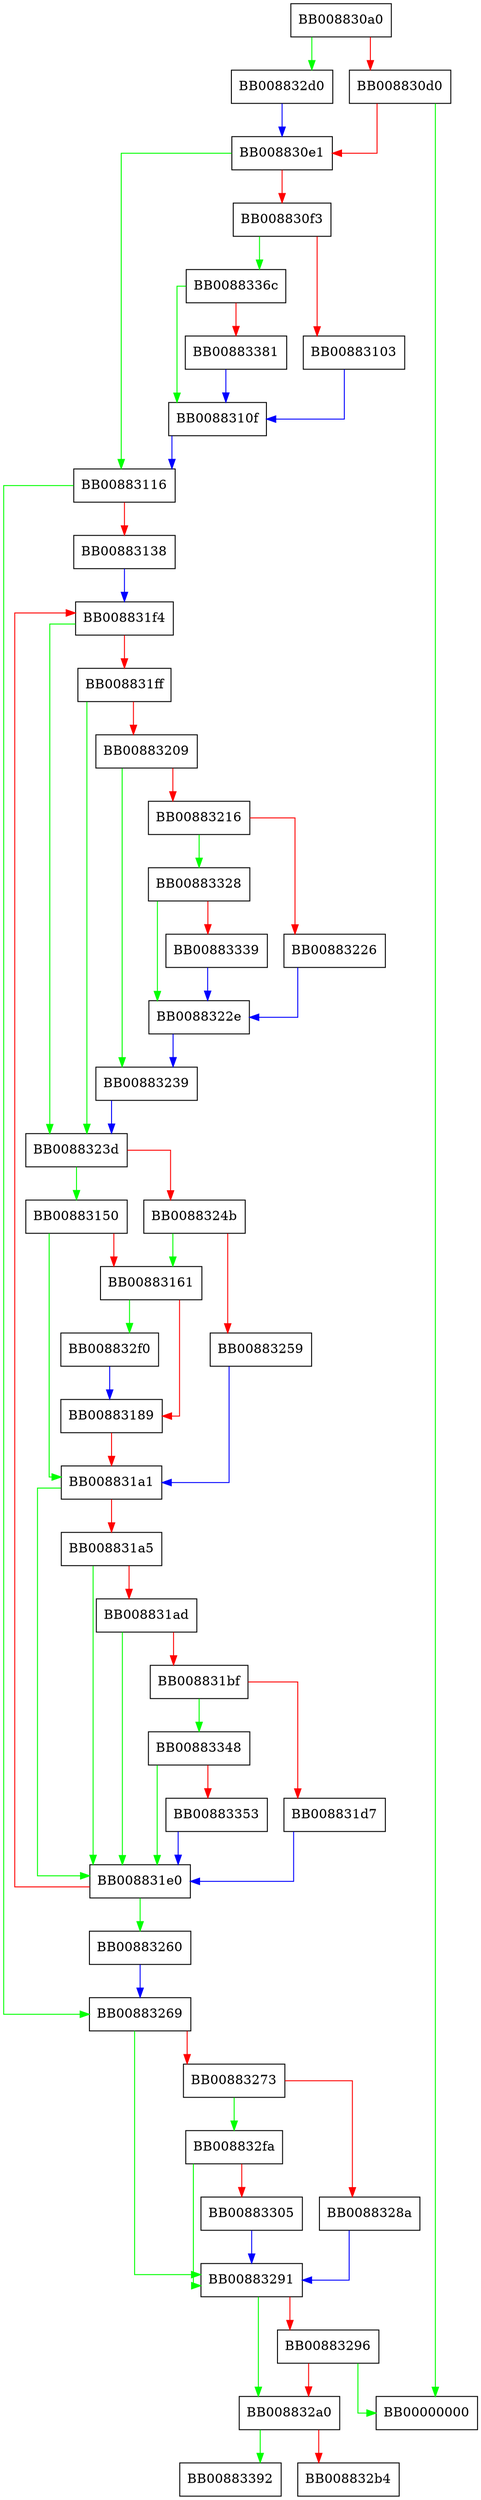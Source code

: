 digraph _IO_flush_all_lockp {
  node [shape="box"];
  graph [splines=ortho];
  BB008830a0 -> BB008832d0 [color="green"];
  BB008830a0 -> BB008830d0 [color="red"];
  BB008830d0 -> BB00000000 [color="green"];
  BB008830d0 -> BB008830e1 [color="red"];
  BB008830e1 -> BB00883116 [color="green"];
  BB008830e1 -> BB008830f3 [color="red"];
  BB008830f3 -> BB0088336c [color="green"];
  BB008830f3 -> BB00883103 [color="red"];
  BB00883103 -> BB0088310f [color="blue"];
  BB0088310f -> BB00883116 [color="blue"];
  BB00883116 -> BB00883269 [color="green"];
  BB00883116 -> BB00883138 [color="red"];
  BB00883138 -> BB008831f4 [color="blue"];
  BB00883150 -> BB008831a1 [color="green"];
  BB00883150 -> BB00883161 [color="red"];
  BB00883161 -> BB008832f0 [color="green"];
  BB00883161 -> BB00883189 [color="red"];
  BB00883189 -> BB008831a1 [color="red"];
  BB008831a1 -> BB008831e0 [color="green"];
  BB008831a1 -> BB008831a5 [color="red"];
  BB008831a5 -> BB008831e0 [color="green"];
  BB008831a5 -> BB008831ad [color="red"];
  BB008831ad -> BB008831e0 [color="green"];
  BB008831ad -> BB008831bf [color="red"];
  BB008831bf -> BB00883348 [color="green"];
  BB008831bf -> BB008831d7 [color="red"];
  BB008831d7 -> BB008831e0 [color="blue"];
  BB008831e0 -> BB00883260 [color="green"];
  BB008831e0 -> BB008831f4 [color="red"];
  BB008831f4 -> BB0088323d [color="green"];
  BB008831f4 -> BB008831ff [color="red"];
  BB008831ff -> BB0088323d [color="green"];
  BB008831ff -> BB00883209 [color="red"];
  BB00883209 -> BB00883239 [color="green"];
  BB00883209 -> BB00883216 [color="red"];
  BB00883216 -> BB00883328 [color="green"];
  BB00883216 -> BB00883226 [color="red"];
  BB00883226 -> BB0088322e [color="blue"];
  BB0088322e -> BB00883239 [color="blue"];
  BB00883239 -> BB0088323d [color="blue"];
  BB0088323d -> BB00883150 [color="green"];
  BB0088323d -> BB0088324b [color="red"];
  BB0088324b -> BB00883161 [color="green"];
  BB0088324b -> BB00883259 [color="red"];
  BB00883259 -> BB008831a1 [color="blue"];
  BB00883260 -> BB00883269 [color="blue"];
  BB00883269 -> BB00883291 [color="green"];
  BB00883269 -> BB00883273 [color="red"];
  BB00883273 -> BB008832fa [color="green"];
  BB00883273 -> BB0088328a [color="red"];
  BB0088328a -> BB00883291 [color="blue"];
  BB00883291 -> BB008832a0 [color="green"];
  BB00883291 -> BB00883296 [color="red"];
  BB00883296 -> BB00000000 [color="green"];
  BB00883296 -> BB008832a0 [color="red"];
  BB008832a0 -> BB00883392 [color="green"];
  BB008832a0 -> BB008832b4 [color="red"];
  BB008832d0 -> BB008830e1 [color="blue"];
  BB008832f0 -> BB00883189 [color="blue"];
  BB008832fa -> BB00883291 [color="green"];
  BB008832fa -> BB00883305 [color="red"];
  BB00883305 -> BB00883291 [color="blue"];
  BB00883328 -> BB0088322e [color="green"];
  BB00883328 -> BB00883339 [color="red"];
  BB00883339 -> BB0088322e [color="blue"];
  BB00883348 -> BB008831e0 [color="green"];
  BB00883348 -> BB00883353 [color="red"];
  BB00883353 -> BB008831e0 [color="blue"];
  BB0088336c -> BB0088310f [color="green"];
  BB0088336c -> BB00883381 [color="red"];
  BB00883381 -> BB0088310f [color="blue"];
}
